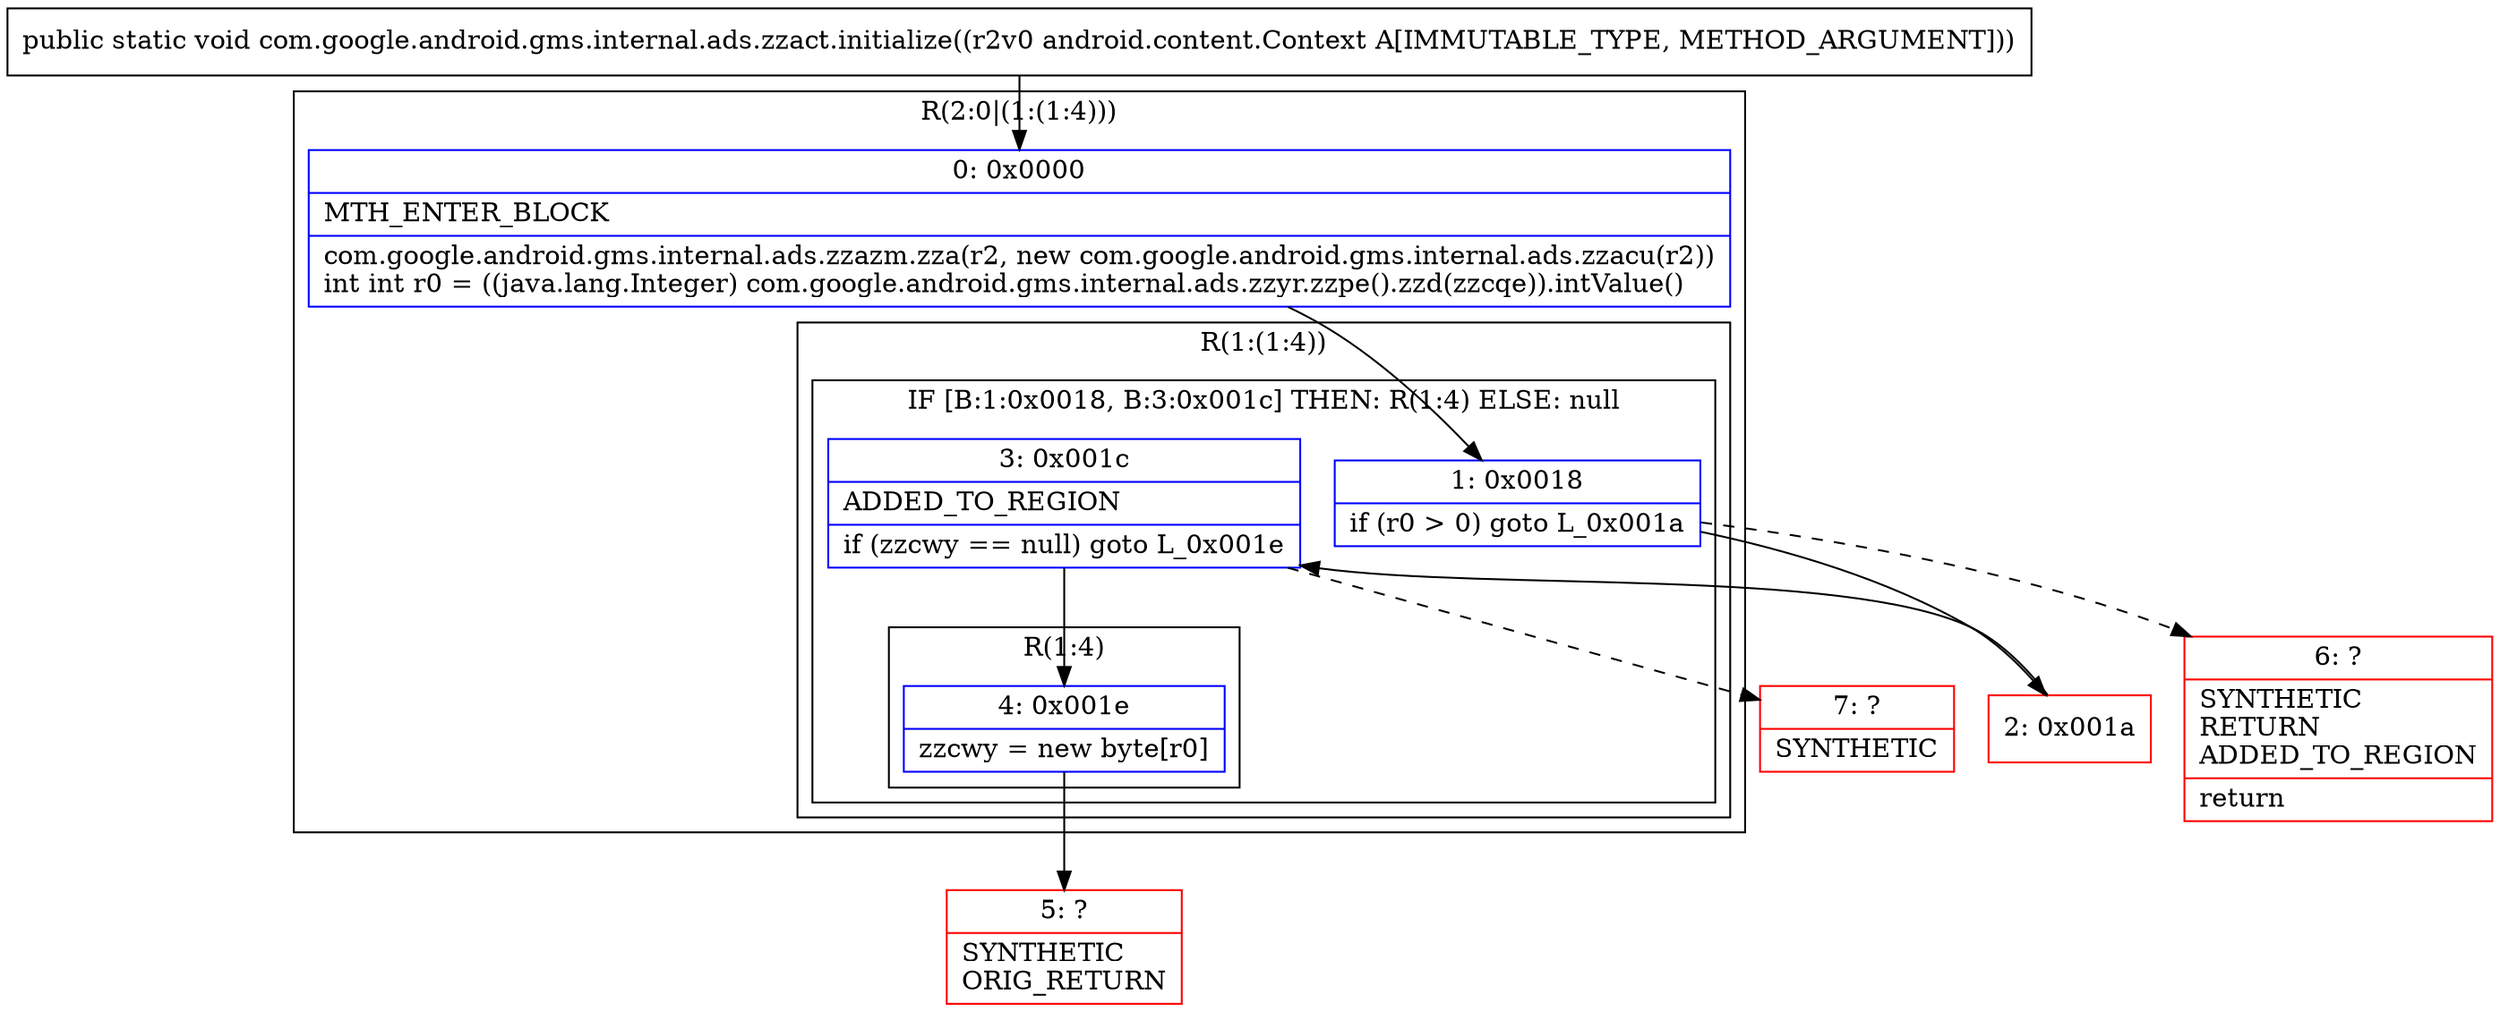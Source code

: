 digraph "CFG forcom.google.android.gms.internal.ads.zzact.initialize(Landroid\/content\/Context;)V" {
subgraph cluster_Region_1367986234 {
label = "R(2:0|(1:(1:4)))";
node [shape=record,color=blue];
Node_0 [shape=record,label="{0\:\ 0x0000|MTH_ENTER_BLOCK\l|com.google.android.gms.internal.ads.zzazm.zza(r2, new com.google.android.gms.internal.ads.zzacu(r2))\lint int r0 = ((java.lang.Integer) com.google.android.gms.internal.ads.zzyr.zzpe().zzd(zzcqe)).intValue()\l}"];
subgraph cluster_Region_1971532098 {
label = "R(1:(1:4))";
node [shape=record,color=blue];
subgraph cluster_IfRegion_379255868 {
label = "IF [B:1:0x0018, B:3:0x001c] THEN: R(1:4) ELSE: null";
node [shape=record,color=blue];
Node_1 [shape=record,label="{1\:\ 0x0018|if (r0 \> 0) goto L_0x001a\l}"];
Node_3 [shape=record,label="{3\:\ 0x001c|ADDED_TO_REGION\l|if (zzcwy == null) goto L_0x001e\l}"];
subgraph cluster_Region_150638364 {
label = "R(1:4)";
node [shape=record,color=blue];
Node_4 [shape=record,label="{4\:\ 0x001e|zzcwy = new byte[r0]\l}"];
}
}
}
}
Node_2 [shape=record,color=red,label="{2\:\ 0x001a}"];
Node_5 [shape=record,color=red,label="{5\:\ ?|SYNTHETIC\lORIG_RETURN\l}"];
Node_6 [shape=record,color=red,label="{6\:\ ?|SYNTHETIC\lRETURN\lADDED_TO_REGION\l|return\l}"];
Node_7 [shape=record,color=red,label="{7\:\ ?|SYNTHETIC\l}"];
MethodNode[shape=record,label="{public static void com.google.android.gms.internal.ads.zzact.initialize((r2v0 android.content.Context A[IMMUTABLE_TYPE, METHOD_ARGUMENT])) }"];
MethodNode -> Node_0;
Node_0 -> Node_1;
Node_1 -> Node_2;
Node_1 -> Node_6[style=dashed];
Node_3 -> Node_4;
Node_3 -> Node_7[style=dashed];
Node_4 -> Node_5;
Node_2 -> Node_3;
}

